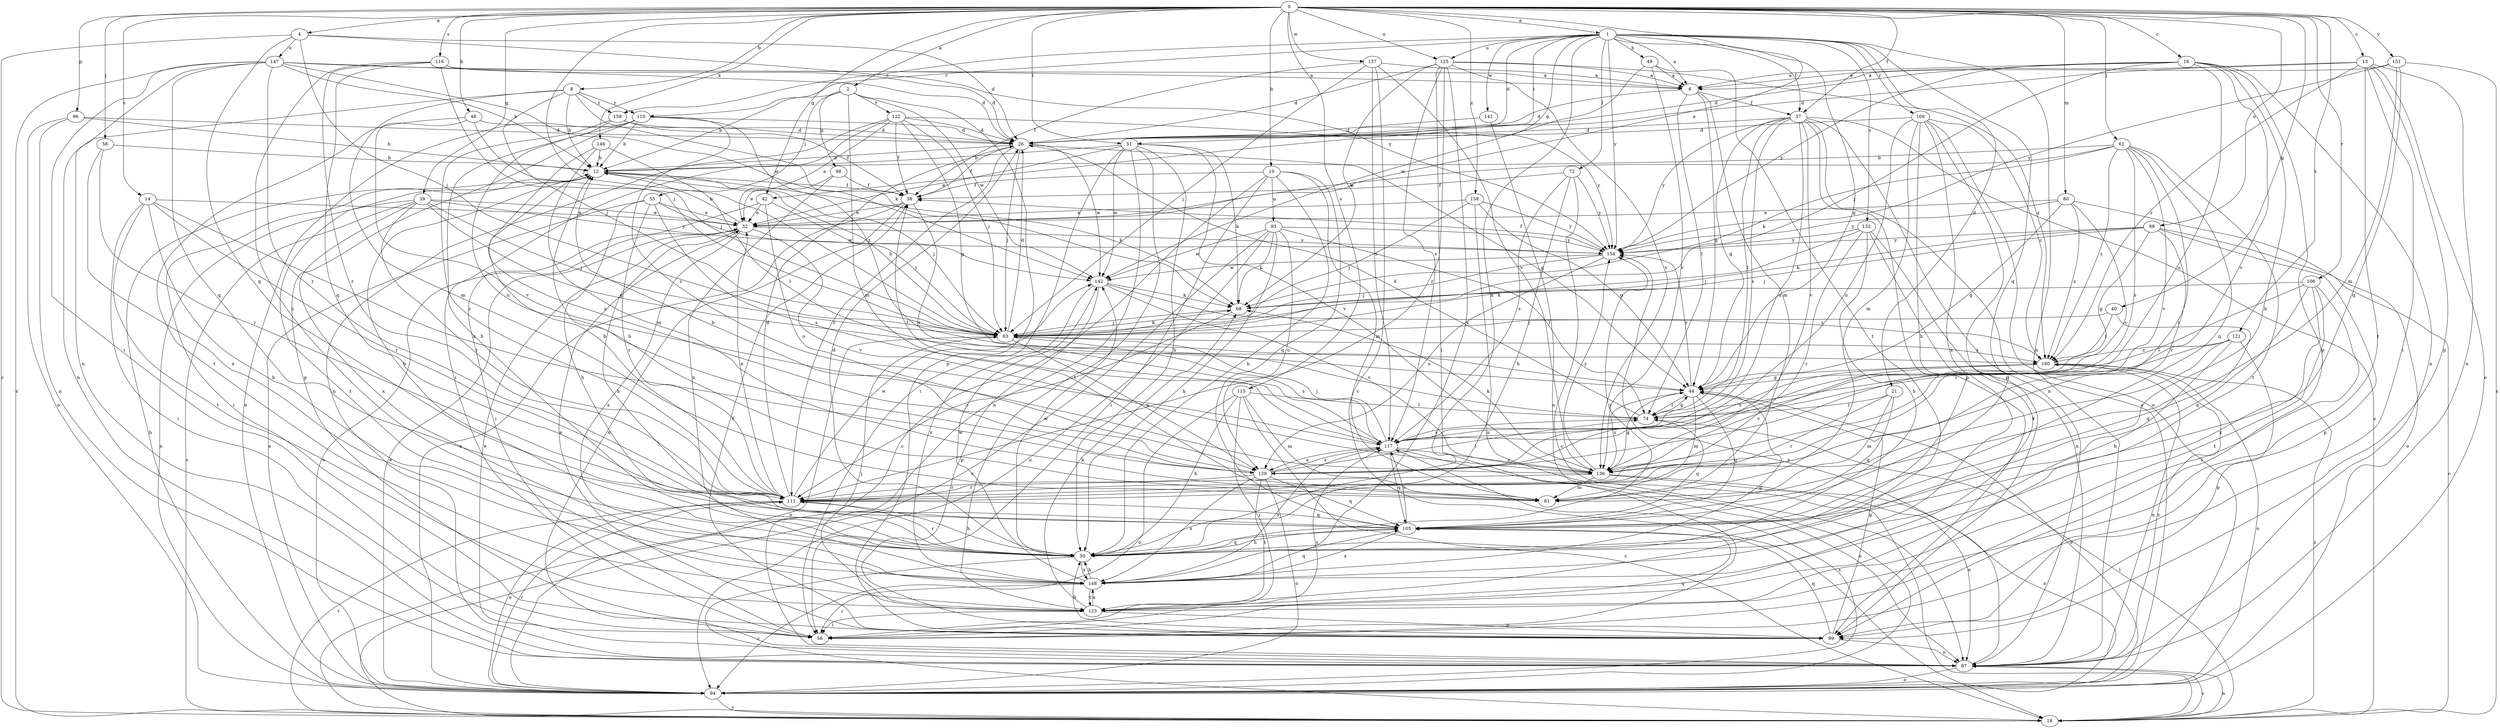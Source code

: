 strict digraph  {
0;
1;
2;
4;
6;
8;
10;
12;
13;
14;
16;
18;
21;
26;
32;
37;
38;
39;
40;
42;
44;
48;
49;
50;
51;
55;
56;
58;
61;
63;
68;
72;
74;
80;
81;
87;
88;
93;
94;
96;
98;
99;
105;
106;
109;
110;
111;
115;
116;
117;
121;
122;
123;
125;
129;
132;
136;
137;
141;
142;
146;
147;
148;
151;
154;
158;
159;
160;
0 -> 1  [label=a];
0 -> 2  [label=a];
0 -> 4  [label=a];
0 -> 8  [label=b];
0 -> 10  [label=b];
0 -> 13  [label=c];
0 -> 14  [label=c];
0 -> 16  [label=c];
0 -> 32  [label=e];
0 -> 37  [label=f];
0 -> 39  [label=g];
0 -> 40  [label=g];
0 -> 42  [label=g];
0 -> 48  [label=h];
0 -> 51  [label=i];
0 -> 58  [label=j];
0 -> 61  [label=j];
0 -> 63  [label=j];
0 -> 80  [label=m];
0 -> 88  [label=o];
0 -> 96  [label=p];
0 -> 106  [label=r];
0 -> 115  [label=s];
0 -> 116  [label=s];
0 -> 121  [label=t];
0 -> 125  [label=u];
0 -> 137  [label=w];
0 -> 146  [label=x];
0 -> 151  [label=y];
0 -> 158  [label=z];
1 -> 6  [label=a];
1 -> 21  [label=d];
1 -> 26  [label=d];
1 -> 37  [label=f];
1 -> 42  [label=g];
1 -> 44  [label=g];
1 -> 49  [label=h];
1 -> 50  [label=h];
1 -> 51  [label=i];
1 -> 72  [label=l];
1 -> 87  [label=n];
1 -> 105  [label=q];
1 -> 109  [label=r];
1 -> 110  [label=r];
1 -> 125  [label=u];
1 -> 132  [label=v];
1 -> 141  [label=w];
1 -> 154  [label=y];
1 -> 159  [label=z];
2 -> 12  [label=b];
2 -> 55  [label=i];
2 -> 81  [label=m];
2 -> 98  [label=p];
2 -> 99  [label=p];
2 -> 122  [label=t];
2 -> 142  [label=w];
4 -> 18  [label=c];
4 -> 26  [label=d];
4 -> 63  [label=j];
4 -> 105  [label=q];
4 -> 147  [label=x];
4 -> 154  [label=y];
6 -> 26  [label=d];
6 -> 37  [label=f];
6 -> 44  [label=g];
6 -> 74  [label=l];
6 -> 81  [label=m];
8 -> 12  [label=b];
8 -> 63  [label=j];
8 -> 68  [label=k];
8 -> 81  [label=m];
8 -> 87  [label=n];
8 -> 110  [label=r];
8 -> 159  [label=z];
10 -> 18  [label=c];
10 -> 38  [label=f];
10 -> 50  [label=h];
10 -> 56  [label=i];
10 -> 81  [label=m];
10 -> 93  [label=o];
10 -> 105  [label=q];
12 -> 38  [label=f];
12 -> 56  [label=i];
12 -> 63  [label=j];
12 -> 68  [label=k];
12 -> 123  [label=t];
13 -> 6  [label=a];
13 -> 26  [label=d];
13 -> 56  [label=i];
13 -> 87  [label=n];
13 -> 94  [label=o];
13 -> 99  [label=p];
13 -> 123  [label=t];
13 -> 160  [label=z];
14 -> 32  [label=e];
14 -> 50  [label=h];
14 -> 56  [label=i];
14 -> 111  [label=r];
14 -> 123  [label=t];
14 -> 129  [label=u];
16 -> 6  [label=a];
16 -> 26  [label=d];
16 -> 50  [label=h];
16 -> 63  [label=j];
16 -> 87  [label=n];
16 -> 99  [label=p];
16 -> 129  [label=u];
16 -> 136  [label=v];
16 -> 154  [label=y];
18 -> 74  [label=l];
18 -> 87  [label=n];
18 -> 111  [label=r];
18 -> 160  [label=z];
21 -> 74  [label=l];
21 -> 81  [label=m];
21 -> 105  [label=q];
21 -> 111  [label=r];
26 -> 12  [label=b];
26 -> 38  [label=f];
26 -> 44  [label=g];
26 -> 63  [label=j];
26 -> 111  [label=r];
26 -> 142  [label=w];
32 -> 12  [label=b];
32 -> 50  [label=h];
32 -> 94  [label=o];
32 -> 136  [label=v];
32 -> 148  [label=x];
32 -> 154  [label=y];
37 -> 18  [label=c];
37 -> 26  [label=d];
37 -> 44  [label=g];
37 -> 74  [label=l];
37 -> 87  [label=n];
37 -> 94  [label=o];
37 -> 99  [label=p];
37 -> 117  [label=s];
37 -> 129  [label=u];
37 -> 136  [label=v];
37 -> 154  [label=y];
38 -> 32  [label=e];
38 -> 87  [label=n];
38 -> 94  [label=o];
38 -> 117  [label=s];
39 -> 18  [label=c];
39 -> 32  [label=e];
39 -> 44  [label=g];
39 -> 63  [label=j];
39 -> 94  [label=o];
39 -> 111  [label=r];
39 -> 148  [label=x];
39 -> 154  [label=y];
40 -> 63  [label=j];
40 -> 105  [label=q];
40 -> 160  [label=z];
42 -> 32  [label=e];
42 -> 56  [label=i];
42 -> 63  [label=j];
42 -> 129  [label=u];
44 -> 74  [label=l];
44 -> 81  [label=m];
44 -> 94  [label=o];
44 -> 105  [label=q];
44 -> 136  [label=v];
44 -> 154  [label=y];
48 -> 26  [label=d];
48 -> 63  [label=j];
48 -> 123  [label=t];
48 -> 136  [label=v];
49 -> 6  [label=a];
49 -> 123  [label=t];
49 -> 136  [label=v];
49 -> 142  [label=w];
50 -> 12  [label=b];
50 -> 18  [label=c];
50 -> 26  [label=d];
50 -> 105  [label=q];
50 -> 111  [label=r];
50 -> 142  [label=w];
50 -> 148  [label=x];
50 -> 154  [label=y];
51 -> 12  [label=b];
51 -> 32  [label=e];
51 -> 50  [label=h];
51 -> 56  [label=i];
51 -> 68  [label=k];
51 -> 87  [label=n];
51 -> 123  [label=t];
51 -> 136  [label=v];
51 -> 142  [label=w];
55 -> 32  [label=e];
55 -> 50  [label=h];
55 -> 94  [label=o];
55 -> 111  [label=r];
55 -> 117  [label=s];
55 -> 142  [label=w];
56 -> 105  [label=q];
56 -> 117  [label=s];
58 -> 12  [label=b];
58 -> 111  [label=r];
58 -> 148  [label=x];
61 -> 12  [label=b];
61 -> 32  [label=e];
61 -> 68  [label=k];
61 -> 105  [label=q];
61 -> 111  [label=r];
61 -> 117  [label=s];
61 -> 123  [label=t];
61 -> 136  [label=v];
61 -> 160  [label=z];
63 -> 12  [label=b];
63 -> 26  [label=d];
63 -> 68  [label=k];
63 -> 94  [label=o];
63 -> 117  [label=s];
63 -> 129  [label=u];
63 -> 160  [label=z];
68 -> 63  [label=j];
68 -> 111  [label=r];
72 -> 18  [label=c];
72 -> 38  [label=f];
72 -> 50  [label=h];
72 -> 117  [label=s];
72 -> 154  [label=y];
74 -> 26  [label=d];
74 -> 44  [label=g];
74 -> 105  [label=q];
74 -> 117  [label=s];
80 -> 32  [label=e];
80 -> 44  [label=g];
80 -> 94  [label=o];
80 -> 117  [label=s];
80 -> 154  [label=y];
80 -> 160  [label=z];
81 -> 12  [label=b];
87 -> 18  [label=c];
87 -> 32  [label=e];
87 -> 94  [label=o];
87 -> 154  [label=y];
87 -> 160  [label=z];
88 -> 18  [label=c];
88 -> 44  [label=g];
88 -> 63  [label=j];
88 -> 68  [label=k];
88 -> 99  [label=p];
88 -> 136  [label=v];
88 -> 154  [label=y];
93 -> 18  [label=c];
93 -> 50  [label=h];
93 -> 68  [label=k];
93 -> 74  [label=l];
93 -> 94  [label=o];
93 -> 129  [label=u];
93 -> 142  [label=w];
93 -> 154  [label=y];
94 -> 12  [label=b];
94 -> 18  [label=c];
94 -> 32  [label=e];
94 -> 111  [label=r];
94 -> 117  [label=s];
96 -> 12  [label=b];
96 -> 26  [label=d];
96 -> 87  [label=n];
96 -> 94  [label=o];
98 -> 32  [label=e];
98 -> 38  [label=f];
98 -> 148  [label=x];
99 -> 32  [label=e];
99 -> 38  [label=f];
99 -> 44  [label=g];
99 -> 50  [label=h];
99 -> 87  [label=n];
99 -> 105  [label=q];
105 -> 50  [label=h];
105 -> 117  [label=s];
105 -> 148  [label=x];
106 -> 56  [label=i];
106 -> 68  [label=k];
106 -> 74  [label=l];
106 -> 105  [label=q];
106 -> 123  [label=t];
106 -> 148  [label=x];
109 -> 26  [label=d];
109 -> 50  [label=h];
109 -> 81  [label=m];
109 -> 94  [label=o];
109 -> 99  [label=p];
109 -> 129  [label=u];
109 -> 148  [label=x];
109 -> 160  [label=z];
110 -> 12  [label=b];
110 -> 26  [label=d];
110 -> 50  [label=h];
110 -> 94  [label=o];
110 -> 99  [label=p];
110 -> 117  [label=s];
110 -> 160  [label=z];
111 -> 12  [label=b];
111 -> 26  [label=d];
111 -> 32  [label=e];
111 -> 50  [label=h];
111 -> 94  [label=o];
111 -> 105  [label=q];
111 -> 142  [label=w];
115 -> 18  [label=c];
115 -> 50  [label=h];
115 -> 56  [label=i];
115 -> 74  [label=l];
115 -> 81  [label=m];
115 -> 94  [label=o];
116 -> 6  [label=a];
116 -> 26  [label=d];
116 -> 50  [label=h];
116 -> 63  [label=j];
116 -> 105  [label=q];
116 -> 111  [label=r];
117 -> 38  [label=f];
117 -> 63  [label=j];
117 -> 87  [label=n];
117 -> 105  [label=q];
117 -> 129  [label=u];
117 -> 136  [label=v];
121 -> 50  [label=h];
121 -> 74  [label=l];
121 -> 99  [label=p];
121 -> 111  [label=r];
121 -> 160  [label=z];
122 -> 26  [label=d];
122 -> 32  [label=e];
122 -> 38  [label=f];
122 -> 44  [label=g];
122 -> 56  [label=i];
122 -> 63  [label=j];
122 -> 87  [label=n];
122 -> 154  [label=y];
123 -> 56  [label=i];
123 -> 63  [label=j];
123 -> 68  [label=k];
123 -> 99  [label=p];
123 -> 148  [label=x];
125 -> 6  [label=a];
125 -> 26  [label=d];
125 -> 56  [label=i];
125 -> 68  [label=k];
125 -> 111  [label=r];
125 -> 117  [label=s];
125 -> 136  [label=v];
125 -> 148  [label=x];
125 -> 160  [label=z];
129 -> 12  [label=b];
129 -> 74  [label=l];
129 -> 94  [label=o];
129 -> 105  [label=q];
129 -> 111  [label=r];
129 -> 117  [label=s];
129 -> 123  [label=t];
129 -> 148  [label=x];
132 -> 50  [label=h];
132 -> 63  [label=j];
132 -> 87  [label=n];
132 -> 111  [label=r];
132 -> 123  [label=t];
132 -> 154  [label=y];
136 -> 44  [label=g];
136 -> 68  [label=k];
136 -> 81  [label=m];
136 -> 87  [label=n];
136 -> 94  [label=o];
136 -> 111  [label=r];
136 -> 154  [label=y];
137 -> 6  [label=a];
137 -> 18  [label=c];
137 -> 38  [label=f];
137 -> 63  [label=j];
137 -> 117  [label=s];
137 -> 136  [label=v];
141 -> 26  [label=d];
141 -> 94  [label=o];
142 -> 68  [label=k];
142 -> 99  [label=p];
142 -> 136  [label=v];
142 -> 148  [label=x];
142 -> 160  [label=z];
146 -> 12  [label=b];
146 -> 74  [label=l];
146 -> 81  [label=m];
146 -> 129  [label=u];
147 -> 6  [label=a];
147 -> 12  [label=b];
147 -> 18  [label=c];
147 -> 26  [label=d];
147 -> 56  [label=i];
147 -> 87  [label=n];
147 -> 105  [label=q];
147 -> 111  [label=r];
147 -> 142  [label=w];
148 -> 44  [label=g];
148 -> 50  [label=h];
148 -> 56  [label=i];
148 -> 105  [label=q];
148 -> 117  [label=s];
148 -> 123  [label=t];
148 -> 142  [label=w];
151 -> 6  [label=a];
151 -> 18  [label=c];
151 -> 81  [label=m];
151 -> 105  [label=q];
151 -> 154  [label=y];
154 -> 38  [label=f];
154 -> 63  [label=j];
154 -> 129  [label=u];
154 -> 142  [label=w];
158 -> 32  [label=e];
158 -> 44  [label=g];
158 -> 63  [label=j];
158 -> 87  [label=n];
158 -> 154  [label=y];
159 -> 26  [label=d];
159 -> 38  [label=f];
159 -> 111  [label=r];
159 -> 129  [label=u];
160 -> 44  [label=g];
160 -> 87  [label=n];
160 -> 94  [label=o];
160 -> 117  [label=s];
160 -> 136  [label=v];
}
